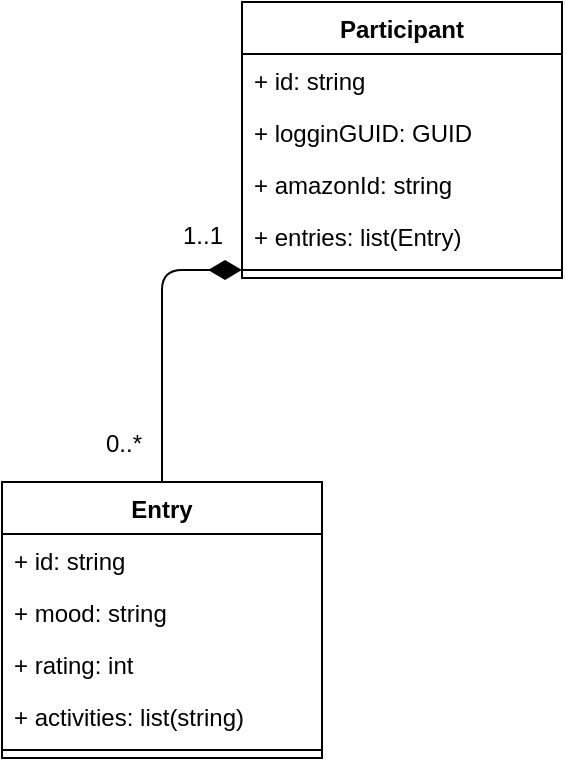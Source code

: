 <mxfile version="12.3.2" type="device" pages="1"><diagram id="N_sVfoxyP5grC8DpJnAG" name="Page-1"><mxGraphModel dx="788" dy="586" grid="1" gridSize="10" guides="1" tooltips="1" connect="1" arrows="1" fold="1" page="1" pageScale="1" pageWidth="1169" pageHeight="827" math="0" shadow="0"><root><mxCell id="0"/><mxCell id="1" parent="0"/><mxCell id="Pwe-uJ8nR90V9GJT9Gpk-1" value="Participant" style="swimlane;fontStyle=1;align=center;verticalAlign=top;childLayout=stackLayout;horizontal=1;startSize=26;horizontalStack=0;resizeParent=1;resizeParentMax=0;resizeLast=0;collapsible=1;marginBottom=0;" vertex="1" parent="1"><mxGeometry x="340" y="90" width="160" height="138" as="geometry"/></mxCell><mxCell id="Pwe-uJ8nR90V9GJT9Gpk-2" value="+ id: string" style="text;strokeColor=none;fillColor=none;align=left;verticalAlign=top;spacingLeft=4;spacingRight=4;overflow=hidden;rotatable=0;points=[[0,0.5],[1,0.5]];portConstraint=eastwest;" vertex="1" parent="Pwe-uJ8nR90V9GJT9Gpk-1"><mxGeometry y="26" width="160" height="26" as="geometry"/></mxCell><mxCell id="Pwe-uJ8nR90V9GJT9Gpk-7" value="+ logginGUID: GUID" style="text;strokeColor=none;fillColor=none;align=left;verticalAlign=top;spacingLeft=4;spacingRight=4;overflow=hidden;rotatable=0;points=[[0,0.5],[1,0.5]];portConstraint=eastwest;" vertex="1" parent="Pwe-uJ8nR90V9GJT9Gpk-1"><mxGeometry y="52" width="160" height="26" as="geometry"/></mxCell><mxCell id="Pwe-uJ8nR90V9GJT9Gpk-6" value="+ amazonId: string" style="text;strokeColor=none;fillColor=none;align=left;verticalAlign=top;spacingLeft=4;spacingRight=4;overflow=hidden;rotatable=0;points=[[0,0.5],[1,0.5]];portConstraint=eastwest;" vertex="1" parent="Pwe-uJ8nR90V9GJT9Gpk-1"><mxGeometry y="78" width="160" height="26" as="geometry"/></mxCell><mxCell id="Pwe-uJ8nR90V9GJT9Gpk-5" value="+ entries: list(Entry)" style="text;strokeColor=none;fillColor=none;align=left;verticalAlign=top;spacingLeft=4;spacingRight=4;overflow=hidden;rotatable=0;points=[[0,0.5],[1,0.5]];portConstraint=eastwest;" vertex="1" parent="Pwe-uJ8nR90V9GJT9Gpk-1"><mxGeometry y="104" width="160" height="26" as="geometry"/></mxCell><mxCell id="Pwe-uJ8nR90V9GJT9Gpk-3" value="" style="line;strokeWidth=1;fillColor=none;align=left;verticalAlign=middle;spacingTop=-1;spacingLeft=3;spacingRight=3;rotatable=0;labelPosition=right;points=[];portConstraint=eastwest;" vertex="1" parent="Pwe-uJ8nR90V9GJT9Gpk-1"><mxGeometry y="130" width="160" height="8" as="geometry"/></mxCell><mxCell id="Pwe-uJ8nR90V9GJT9Gpk-8" value="Entry" style="swimlane;fontStyle=1;align=center;verticalAlign=top;childLayout=stackLayout;horizontal=1;startSize=26;horizontalStack=0;resizeParent=1;resizeParentMax=0;resizeLast=0;collapsible=1;marginBottom=0;" vertex="1" parent="1"><mxGeometry x="220" y="330" width="160" height="138" as="geometry"/></mxCell><mxCell id="Pwe-uJ8nR90V9GJT9Gpk-9" value="+ id: string" style="text;strokeColor=none;fillColor=none;align=left;verticalAlign=top;spacingLeft=4;spacingRight=4;overflow=hidden;rotatable=0;points=[[0,0.5],[1,0.5]];portConstraint=eastwest;" vertex="1" parent="Pwe-uJ8nR90V9GJT9Gpk-8"><mxGeometry y="26" width="160" height="26" as="geometry"/></mxCell><mxCell id="Pwe-uJ8nR90V9GJT9Gpk-11" value="+ mood: string" style="text;strokeColor=none;fillColor=none;align=left;verticalAlign=top;spacingLeft=4;spacingRight=4;overflow=hidden;rotatable=0;points=[[0,0.5],[1,0.5]];portConstraint=eastwest;" vertex="1" parent="Pwe-uJ8nR90V9GJT9Gpk-8"><mxGeometry y="52" width="160" height="26" as="geometry"/></mxCell><mxCell id="Pwe-uJ8nR90V9GJT9Gpk-12" value="+ rating: int" style="text;strokeColor=none;fillColor=none;align=left;verticalAlign=top;spacingLeft=4;spacingRight=4;overflow=hidden;rotatable=0;points=[[0,0.5],[1,0.5]];portConstraint=eastwest;" vertex="1" parent="Pwe-uJ8nR90V9GJT9Gpk-8"><mxGeometry y="78" width="160" height="26" as="geometry"/></mxCell><mxCell id="Pwe-uJ8nR90V9GJT9Gpk-14" value="+ activities: list(string)" style="text;strokeColor=none;fillColor=none;align=left;verticalAlign=top;spacingLeft=4;spacingRight=4;overflow=hidden;rotatable=0;points=[[0,0.5],[1,0.5]];portConstraint=eastwest;" vertex="1" parent="Pwe-uJ8nR90V9GJT9Gpk-8"><mxGeometry y="104" width="160" height="26" as="geometry"/></mxCell><mxCell id="Pwe-uJ8nR90V9GJT9Gpk-13" value="" style="line;strokeWidth=1;fillColor=none;align=left;verticalAlign=middle;spacingTop=-1;spacingLeft=3;spacingRight=3;rotatable=0;labelPosition=right;points=[];portConstraint=eastwest;" vertex="1" parent="Pwe-uJ8nR90V9GJT9Gpk-8"><mxGeometry y="130" width="160" height="8" as="geometry"/></mxCell><mxCell id="Pwe-uJ8nR90V9GJT9Gpk-15" value="&lt;font style=&quot;font-size: 12px&quot;&gt;0..*&lt;/font&gt;" style="endArrow=none;html=1;endSize=12;startArrow=diamondThin;startSize=14;startFill=1;edgeStyle=orthogonalEdgeStyle;align=left;verticalAlign=bottom;entryX=0.5;entryY=0;entryDx=0;entryDy=0;endFill=0;" edge="1" parent="1" source="Pwe-uJ8nR90V9GJT9Gpk-3" target="Pwe-uJ8nR90V9GJT9Gpk-8"><mxGeometry x="0.865" y="-30" relative="1" as="geometry"><mxPoint x="500" y="224" as="sourcePoint"/><mxPoint x="660" y="224" as="targetPoint"/><mxPoint as="offset"/></mxGeometry></mxCell><mxCell id="Pwe-uJ8nR90V9GJT9Gpk-17" value="1..1" style="text;html=1;align=center;verticalAlign=middle;resizable=0;points=[];;labelBackgroundColor=#ffffff;" vertex="1" connectable="0" parent="Pwe-uJ8nR90V9GJT9Gpk-15"><mxGeometry x="-0.604" y="-2" relative="1" as="geometry"><mxPoint x="9" y="-15" as="offset"/></mxGeometry></mxCell></root></mxGraphModel></diagram></mxfile>